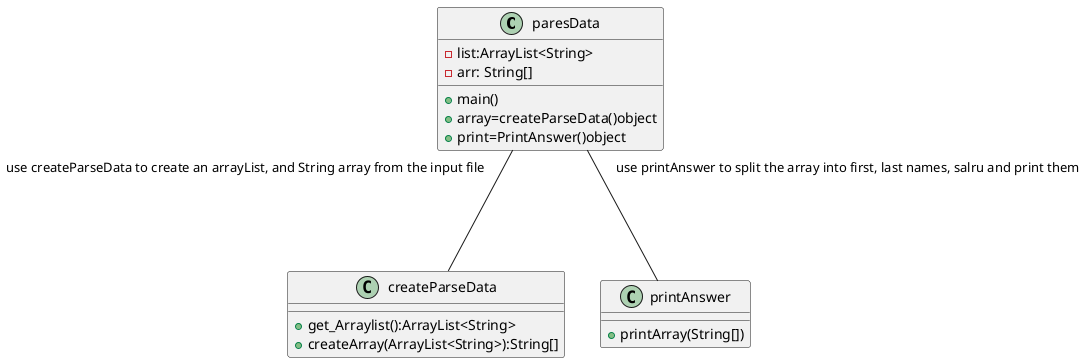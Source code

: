 @startuml
'https://plantuml.com/sequence-diagram

class paresData
{

    -list:ArrayList<String>
    -arr: String[]

    +main()
    +array=createParseData()object
    +print=PrintAnswer()object

}

class createParseData
{
   +get_Arraylist():ArrayList<String>
   +createArray(ArrayList<String>):String[]

}

class printAnswer
{
   +printArray(String[])
}

paresData "use createParseData to create an arrayList, and String array from the input file"---createParseData
paresData "use printAnswer to split the array into first, last names, salru and print them"---printAnswer
@enduml